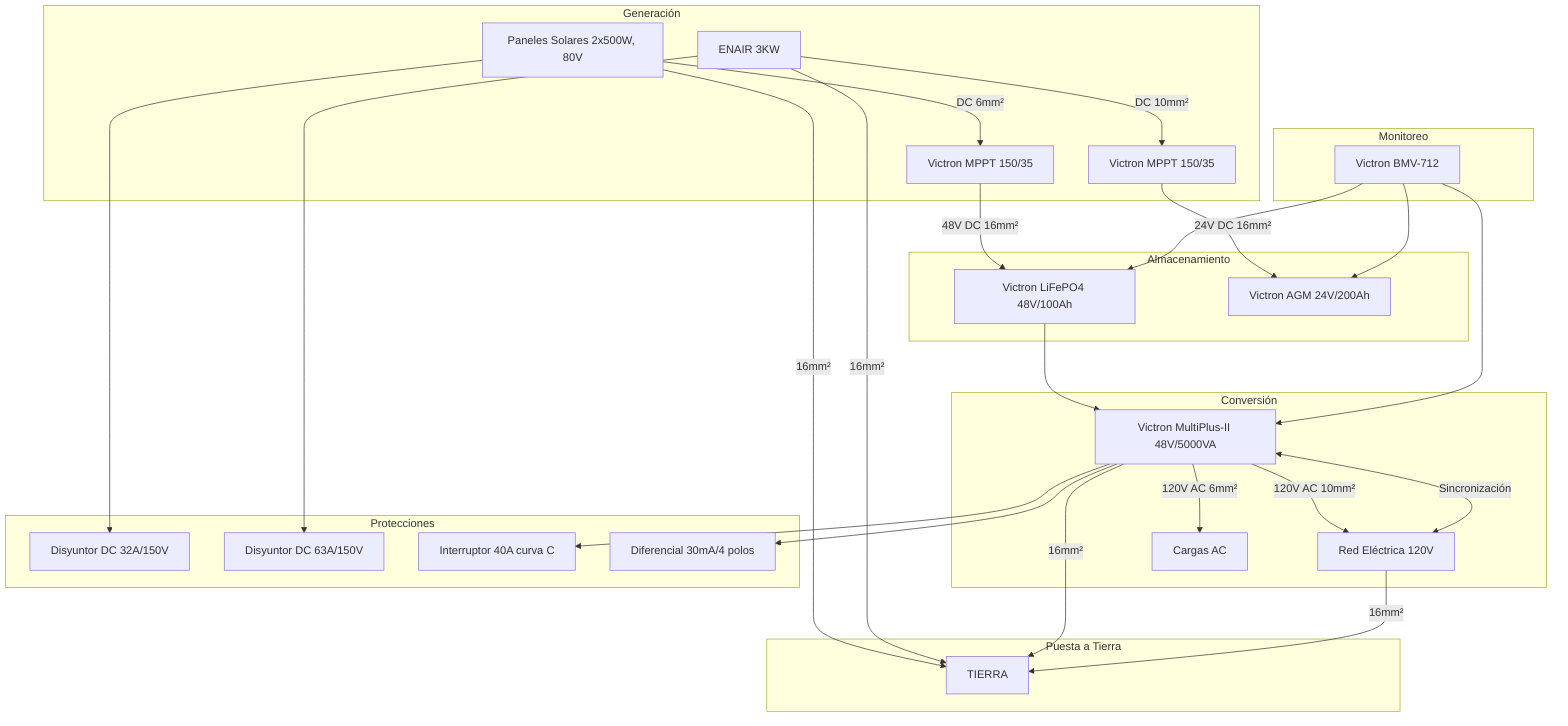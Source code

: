 graph TD
    subgraph Generación
        PV[Paneles Solares 2x500W, 80V] -->|DC 6mm²| MPPT[Victron MPPT 150/35]
        EOL[ENAIR 3KW] -->|DC 10mm²| PWM[Victron MPPT 150/35]
    end

    subgraph Almacenamiento
        MPPT -->|48V DC 16mm²| B48[Victron LiFePO4 48V/100Ah]
        PWM -->|24V DC 16mm²| B24[Victron AGM 24V/200Ah]
    end

    subgraph Conversión
        B48 --> INV[Victron MultiPlus-II 48V/5000VA]
        INV -->|120V AC 10mm²| RED[Red Eléctrica 120V]
        INV -->|120V AC 6mm²| CARGAS[Cargas AC]
    end

    subgraph Protecciones
        PV --> DISY1[Disyuntor DC 32A/150V]
        EOL --> DISY2[Disyuntor DC 63A/150V]
        INV --> DISY3[Interruptor 40A curva C]
        INV --> DIF[Diferencial 30mA/4 polos]
    end

    subgraph Puesta a Tierra
        PV -->|16mm²| TIERRA
        EOL -->|16mm²| TIERRA
        INV -->|16mm²| TIERRA
        RED -->|16mm²| TIERRA
    end

    subgraph Monitoreo
        SCADA[Victron BMV-712] --> B48
        SCADA --> B24
        SCADA --> INV
    end

    RED <-->|Sincronización| INV